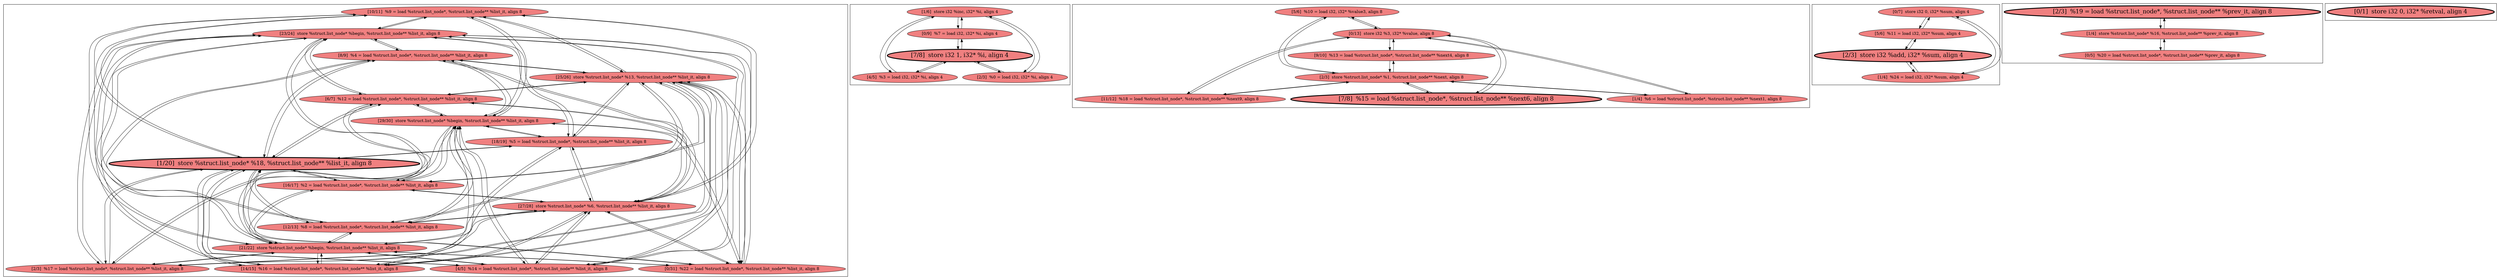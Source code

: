 
digraph G {



node118->node116 [ ]
node116->node118 [ ]
node114->node124 [ ]
node120->node128 [ ]
node119->node124 [ ]
node118->node124 [ ]
node147->node145 [ ]
node124->node114 [ ]
node149->node147 [ ]
node123->node128 [ ]
node128->node118 [ ]
node131->node130 [ ]
node115->node128 [ ]
node145->node148 [ ]
node125->node116 [ ]
node124->node118 [ ]
node116->node125 [ ]
node122->node126 [ ]
node148->node149 [ ]
node124->node119 [ ]
node149->node148 [ ]
node128->node126 [ ]
node130->node136 [ ]
node130->node134 [ ]
node137->node140 [ ]
node146->node148 [ ]
node148->node146 [ ]
node129->node114 [ ]
node118->node128 [ ]
node129->node120 [ ]
node120->node129 [ ]
node121->node124 [ ]
node126->node124 [ ]
node114->node129 [ ]
node147->node146 [ ]
node146->node147 [ ]
node116->node119 [ ]
node121->node129 [ ]
node128->node119 [ ]
node127->node115 [ ]
node134->node130 [ ]
node129->node117 [ ]
node125->node129 [ ]
node130->node133 [ ]
node139->node140 [ ]
node136->node130 [ ]
node116->node120 [ ]
node126->node127 [ ]
node127->node126 [ ]
node124->node121 [ ]
node134->node132 [ ]
node129->node119 [ ]
node115->node127 [ ]
node129->node126 [ ]
node115->node122 [ ]
node118->node122 [ ]
node122->node118 [ ]
node116->node123 [ ]
node139->node138 [ ]
node128->node115 [ ]
node123->node129 [ ]
node127->node118 [ ]
node121->node127 [ ]
node121->node122 [ ]
node128->node121 [ ]
node122->node125 [ ]
node127->node121 [ ]
node126->node122 [ ]
node118->node129 [ ]
node133->node130 [ ]
node127->node123 [ ]
node148->node145 [ ]
node120->node116 [ ]
node123->node127 [ ]
node140->node137 [ ]
node118->node127 [ ]
node119->node129 [ ]
node119->node127 [ ]
node122->node121 [ ]
node122->node119 [ ]
node147->node149 [ ]
node114->node122 [ ]
node122->node115 [ ]
node121->node116 [ ]
node124->node126 [ ]
node126->node129 [ ]
node135->node132 [ ]
node127->node119 [ ]
node133->node132 [ ]
node138->node139 [ ]
node123->node122 [ ]
node142->node143 [ ]
node120->node122 [ ]
node116->node121 [ ]
node140->node139 [ ]
node124->node125 [ ]
node128->node123 [ ]
node126->node128 [ ]
node143->node142 [ ]
node129->node121 [ ]
node122->node114 [ ]
node122->node120 [ ]
node122->node123 [ ]
node116->node126 [ ]
node141->node143 [ ]
node114->node127 [ ]
node132->node133 [ ]
node122->node117 [ ]
node117->node116 [ ]
node119->node116 [ ]
node127->node125 [ ]
node117->node122 [ ]
node143->node141 [ ]
node114->node128 [ ]
node124->node120 [ ]
node138->node137 [ ]
node117->node128 [ ]
node117->node124 [ ]
node145->node147 [ ]
node128->node114 [ ]
node129->node118 [ ]
node119->node122 [ ]
node128->node117 [ ]
node136->node132 [ ]
node132->node136 [ ]
node117->node129 [ ]
node126->node116 [ ]
node119->node128 [ ]
node124->node115 [ ]
node137->node138 [ ]
node127->node114 [ ]
node115->node124 [ ]
node116->node117 [ ]
node114->node116 [ ]
node116->node114 [ ]
node127->node120 [ ]
node132->node135 [ ]
node121->node128 [ ]
node131->node132 [ ]
node130->node131 [ ]
node127->node117 [ ]
node135->node130 [ ]
node128->node120 [ ]
node130->node135 [ ]
node132->node131 [ ]
node129->node115 [ ]
node125->node127 [ ]
node120->node127 [ ]
node117->node127 [ ]
node123->node124 [ ]
node124->node123 [ ]
node129->node125 [ ]
node125->node128 [ ]
node120->node124 [ ]
node132->node134 [ ]
node125->node122 [ ]
node128->node125 [ ]
node124->node117 [ ]
node115->node116 [ ]
node116->node115 [ ]
node125->node124 [ ]
node123->node116 [ ]
node115->node129 [ ]
node129->node123 [ ]


subgraph cluster4 {


node144 [penwidth=3.0,fontsize=20,fillcolor=lightcoral,label="[0/1]  store i32 0, i32* %retval, align 4",shape=ellipse,style=filled ]



}

subgraph cluster3 {


node143 [fillcolor=lightcoral,label="[1/4]  store %struct.list_node* %16, %struct.list_node** %prev_it, align 8",shape=ellipse,style=filled ]
node141 [fillcolor=lightcoral,label="[0/5]  %20 = load %struct.list_node*, %struct.list_node** %prev_it, align 8",shape=ellipse,style=filled ]
node142 [penwidth=3.0,fontsize=20,fillcolor=lightcoral,label="[2/3]  %19 = load %struct.list_node*, %struct.list_node** %prev_it, align 8",shape=ellipse,style=filled ]



}

subgraph cluster2 {


node140 [fillcolor=lightcoral,label="[5/6]  %11 = load i32, i32* %sum, align 4",shape=ellipse,style=filled ]
node137 [fillcolor=lightcoral,label="[0/7]  store i32 0, i32* %sum, align 4",shape=ellipse,style=filled ]
node139 [penwidth=3.0,fontsize=20,fillcolor=lightcoral,label="[2/3]  store i32 %add, i32* %sum, align 4",shape=ellipse,style=filled ]
node138 [fillcolor=lightcoral,label="[1/4]  %24 = load i32, i32* %sum, align 4",shape=ellipse,style=filled ]



}

subgraph cluster5 {


node149 [fillcolor=lightcoral,label="[4/5]  %3 = load i32, i32* %i, align 4",shape=ellipse,style=filled ]
node148 [penwidth=3.0,fontsize=20,fillcolor=lightcoral,label="[7/8]  store i32 1, i32* %i, align 4",shape=ellipse,style=filled ]
node147 [fillcolor=lightcoral,label="[1/6]  store i32 %inc, i32* %i, align 4",shape=ellipse,style=filled ]
node145 [fillcolor=lightcoral,label="[0/9]  %7 = load i32, i32* %i, align 4",shape=ellipse,style=filled ]
node146 [fillcolor=lightcoral,label="[2/3]  %0 = load i32, i32* %i, align 4",shape=ellipse,style=filled ]



}

subgraph cluster0 {


node128 [fillcolor=lightcoral,label="[27/28]  store %struct.list_node* %6, %struct.list_node** %list_it, align 8",shape=ellipse,style=filled ]
node127 [fillcolor=lightcoral,label="[25/26]  store %struct.list_node* %13, %struct.list_node** %list_it, align 8",shape=ellipse,style=filled ]
node126 [fillcolor=lightcoral,label="[18/19]  %5 = load %struct.list_node*, %struct.list_node** %list_it, align 8",shape=ellipse,style=filled ]
node125 [fillcolor=lightcoral,label="[16/17]  %2 = load %struct.list_node*, %struct.list_node** %list_it, align 8",shape=ellipse,style=filled ]
node123 [fillcolor=lightcoral,label="[14/15]  %16 = load %struct.list_node*, %struct.list_node** %list_it, align 8",shape=ellipse,style=filled ]
node129 [fillcolor=lightcoral,label="[29/30]  store %struct.list_node* %begin, %struct.list_node** %list_it, align 8",shape=ellipse,style=filled ]
node122 [penwidth=3.0,fontsize=20,fillcolor=lightcoral,label="[1/20]  store %struct.list_node* %18, %struct.list_node** %list_it, align 8",shape=ellipse,style=filled ]
node124 [fillcolor=lightcoral,label="[21/22]  store %struct.list_node* %begin, %struct.list_node** %list_it, align 8",shape=ellipse,style=filled ]
node121 [fillcolor=lightcoral,label="[6/7]  %12 = load %struct.list_node*, %struct.list_node** %list_it, align 8",shape=ellipse,style=filled ]
node120 [fillcolor=lightcoral,label="[4/5]  %14 = load %struct.list_node*, %struct.list_node** %list_it, align 8",shape=ellipse,style=filled ]
node114 [fillcolor=lightcoral,label="[0/31]  %22 = load %struct.list_node*, %struct.list_node** %list_it, align 8",shape=ellipse,style=filled ]
node117 [fillcolor=lightcoral,label="[8/9]  %4 = load %struct.list_node*, %struct.list_node** %list_it, align 8",shape=ellipse,style=filled ]
node115 [fillcolor=lightcoral,label="[12/13]  %8 = load %struct.list_node*, %struct.list_node** %list_it, align 8",shape=ellipse,style=filled ]
node116 [fillcolor=lightcoral,label="[23/24]  store %struct.list_node* %begin, %struct.list_node** %list_it, align 8",shape=ellipse,style=filled ]
node118 [fillcolor=lightcoral,label="[10/11]  %9 = load %struct.list_node*, %struct.list_node** %list_it, align 8",shape=ellipse,style=filled ]
node119 [fillcolor=lightcoral,label="[2/3]  %17 = load %struct.list_node*, %struct.list_node** %list_it, align 8",shape=ellipse,style=filled ]



}

subgraph cluster1 {


node136 [fillcolor=lightcoral,label="[11/12]  %18 = load %struct.list_node*, %struct.list_node** %next9, align 8",shape=ellipse,style=filled ]
node130 [fillcolor=lightcoral,label="[0/13]  store i32 %3, i32* %value, align 8",shape=ellipse,style=filled ]
node132 [fillcolor=lightcoral,label="[2/3]  store %struct.list_node* %1, %struct.list_node** %next, align 8",shape=ellipse,style=filled ]
node133 [fillcolor=lightcoral,label="[1/4]  %6 = load %struct.list_node*, %struct.list_node** %next1, align 8",shape=ellipse,style=filled ]
node131 [fillcolor=lightcoral,label="[5/6]  %10 = load i32, i32* %value3, align 8",shape=ellipse,style=filled ]
node134 [penwidth=3.0,fontsize=20,fillcolor=lightcoral,label="[7/8]  %15 = load %struct.list_node*, %struct.list_node** %next6, align 8",shape=ellipse,style=filled ]
node135 [fillcolor=lightcoral,label="[9/10]  %13 = load %struct.list_node*, %struct.list_node** %next4, align 8",shape=ellipse,style=filled ]



}

}

